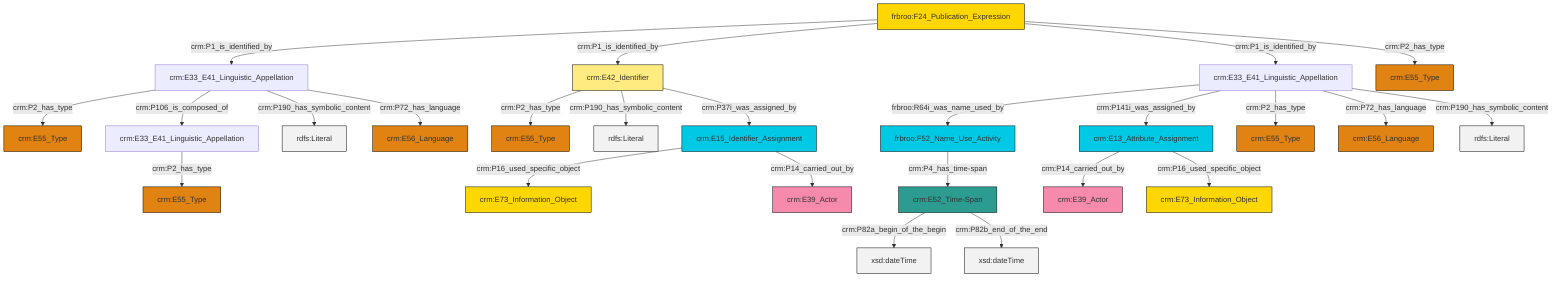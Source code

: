 graph TD
classDef Literal fill:#f2f2f2,stroke:#000000;
classDef CRM_Entity fill:#FFFFFF,stroke:#000000;
classDef Temporal_Entity fill:#00C9E6, stroke:#000000;
classDef Type fill:#E18312, stroke:#000000;
classDef Time-Span fill:#2C9C91, stroke:#000000;
classDef Appellation fill:#FFEB7F, stroke:#000000;
classDef Place fill:#008836, stroke:#000000;
classDef Persistent_Item fill:#B266B2, stroke:#000000;
classDef Conceptual_Object fill:#FFD700, stroke:#000000;
classDef Physical_Thing fill:#D2B48C, stroke:#000000;
classDef Actor fill:#f58aad, stroke:#000000;
classDef PC_Classes fill:#4ce600, stroke:#000000;
classDef Multi fill:#cccccc,stroke:#000000;

2["crm:E33_E41_Linguistic_Appellation"]:::Default -->|frbroo:R64i_was_name_used_by| 3["frbroo:F52_Name_Use_Activity"]:::Temporal_Entity
2["crm:E33_E41_Linguistic_Appellation"]:::Default -->|crm:P141i_was_assigned_by| 10["crm:E13_Attribute_Assignment"]:::Temporal_Entity
3["frbroo:F52_Name_Use_Activity"]:::Temporal_Entity -->|crm:P4_has_time-span| 4["crm:E52_Time-Span"]:::Time-Span
13["frbroo:F24_Publication_Expression"]:::Conceptual_Object -->|crm:P1_is_identified_by| 11["crm:E33_E41_Linguistic_Appellation"]:::Default
11["crm:E33_E41_Linguistic_Appellation"]:::Default -->|crm:P2_has_type| 0["crm:E55_Type"]:::Type
4["crm:E52_Time-Span"]:::Time-Span -->|crm:P82a_begin_of_the_begin| 18[xsd:dateTime]:::Literal
2["crm:E33_E41_Linguistic_Appellation"]:::Default -->|crm:P2_has_type| 8["crm:E55_Type"]:::Type
24["crm:E15_Identifier_Assignment"]:::Temporal_Entity -->|crm:P16_used_specific_object| 16["crm:E73_Information_Object"]:::Conceptual_Object
13["frbroo:F24_Publication_Expression"]:::Conceptual_Object -->|crm:P1_is_identified_by| 20["crm:E42_Identifier"]:::Appellation
20["crm:E42_Identifier"]:::Appellation -->|crm:P2_has_type| 14["crm:E55_Type"]:::Type
10["crm:E13_Attribute_Assignment"]:::Temporal_Entity -->|crm:P14_carried_out_by| 25["crm:E39_Actor"]:::Actor
4["crm:E52_Time-Span"]:::Time-Span -->|crm:P82b_end_of_the_end| 27[xsd:dateTime]:::Literal
2["crm:E33_E41_Linguistic_Appellation"]:::Default -->|crm:P72_has_language| 32["crm:E56_Language"]:::Type
11["crm:E33_E41_Linguistic_Appellation"]:::Default -->|crm:P106_is_composed_of| 22["crm:E33_E41_Linguistic_Appellation"]:::Default
2["crm:E33_E41_Linguistic_Appellation"]:::Default -->|crm:P190_has_symbolic_content| 39[rdfs:Literal]:::Literal
11["crm:E33_E41_Linguistic_Appellation"]:::Default -->|crm:P190_has_symbolic_content| 40[rdfs:Literal]:::Literal
13["frbroo:F24_Publication_Expression"]:::Conceptual_Object -->|crm:P1_is_identified_by| 2["crm:E33_E41_Linguistic_Appellation"]:::Default
13["frbroo:F24_Publication_Expression"]:::Conceptual_Object -->|crm:P2_has_type| 42["crm:E55_Type"]:::Type
24["crm:E15_Identifier_Assignment"]:::Temporal_Entity -->|crm:P14_carried_out_by| 28["crm:E39_Actor"]:::Actor
10["crm:E13_Attribute_Assignment"]:::Temporal_Entity -->|crm:P16_used_specific_object| 35["crm:E73_Information_Object"]:::Conceptual_Object
20["crm:E42_Identifier"]:::Appellation -->|crm:P190_has_symbolic_content| 44[rdfs:Literal]:::Literal
20["crm:E42_Identifier"]:::Appellation -->|crm:P37i_was_assigned_by| 24["crm:E15_Identifier_Assignment"]:::Temporal_Entity
11["crm:E33_E41_Linguistic_Appellation"]:::Default -->|crm:P72_has_language| 30["crm:E56_Language"]:::Type
22["crm:E33_E41_Linguistic_Appellation"]:::Default -->|crm:P2_has_type| 6["crm:E55_Type"]:::Type